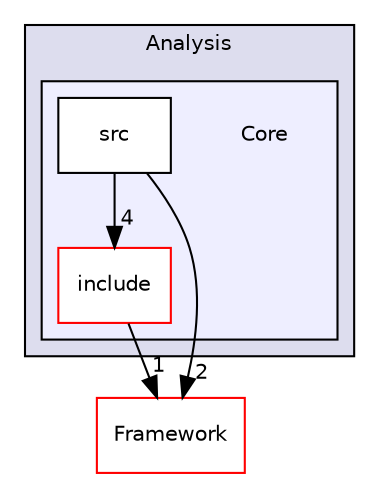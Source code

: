 digraph "/home/travis/build/AliceO2Group/AliceO2/Analysis/Core" {
  bgcolor=transparent;
  compound=true
  node [ fontsize="10", fontname="Helvetica"];
  edge [ labelfontsize="10", labelfontname="Helvetica"];
  subgraph clusterdir_19b17cb436010079e3d017a29cb7858f {
    graph [ bgcolor="#ddddee", pencolor="black", label="Analysis" fontname="Helvetica", fontsize="10", URL="dir_19b17cb436010079e3d017a29cb7858f.html"]
  subgraph clusterdir_8d04f135a1eb0fdc4d561ef87bbea216 {
    graph [ bgcolor="#eeeeff", pencolor="black", label="" URL="dir_8d04f135a1eb0fdc4d561ef87bbea216.html"];
    dir_8d04f135a1eb0fdc4d561ef87bbea216 [shape=plaintext label="Core"];
    dir_274fe3752ccf4650a409a1923e2644ec [shape=box label="include" color="red" fillcolor="white" style="filled" URL="dir_274fe3752ccf4650a409a1923e2644ec.html"];
    dir_dbf3aa2601e44e8ec594b73561989030 [shape=box label="src" color="black" fillcolor="white" style="filled" URL="dir_dbf3aa2601e44e8ec594b73561989030.html"];
  }
  }
  dir_bcbb2cf9a3d3d83e5515c82071a07177 [shape=box label="Framework" color="red" URL="dir_bcbb2cf9a3d3d83e5515c82071a07177.html"];
  dir_dbf3aa2601e44e8ec594b73561989030->dir_274fe3752ccf4650a409a1923e2644ec [headlabel="4", labeldistance=1.5 headhref="dir_000008_000006.html"];
  dir_dbf3aa2601e44e8ec594b73561989030->dir_bcbb2cf9a3d3d83e5515c82071a07177 [headlabel="2", labeldistance=1.5 headhref="dir_000008_000013.html"];
  dir_274fe3752ccf4650a409a1923e2644ec->dir_bcbb2cf9a3d3d83e5515c82071a07177 [headlabel="1", labeldistance=1.5 headhref="dir_000006_000013.html"];
}
